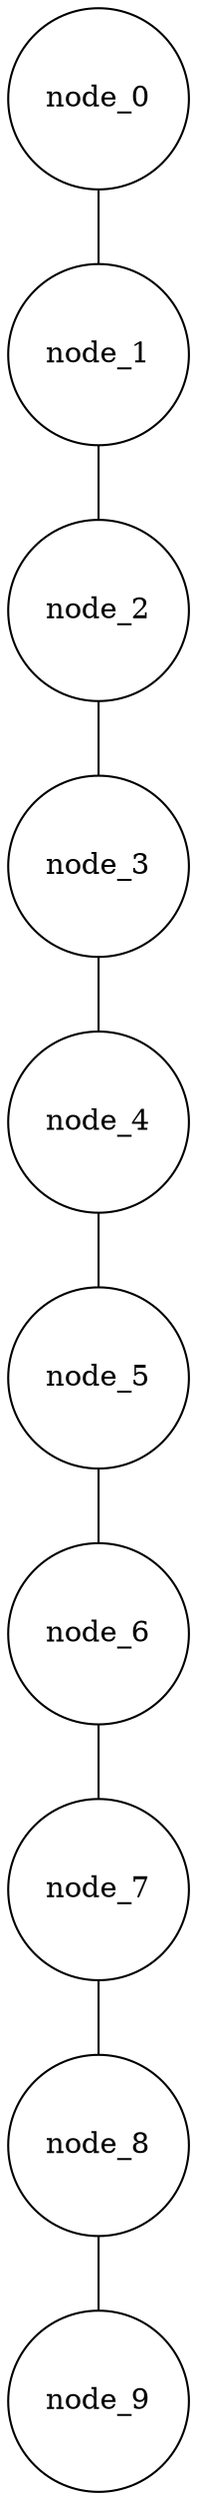 graph topology {
  node [shape=circle];
  "node_3" [pos="300,0"];
  "node_0" [pos="0,0"];
  "node_7" [pos="700,0"];
  "node_2" [pos="200,0"];
  "node_4" [pos="400,0"];
  "node_8" [pos="800,0"];
  "node_9" [pos="900,0"];
  "node_6" [pos="600,0"];
  "node_5" [pos="500,0"];
  "node_1" [pos="100,0"];
  "node_5" -- "node_6";
  "node_7" -- "node_8";
  "node_0" -- "node_1";
  "node_1" -- "node_2";
  "node_4" -- "node_5";
  "node_3" -- "node_4";
  "node_2" -- "node_3";
  "node_6" -- "node_7";
  "node_8" -- "node_9";
}
